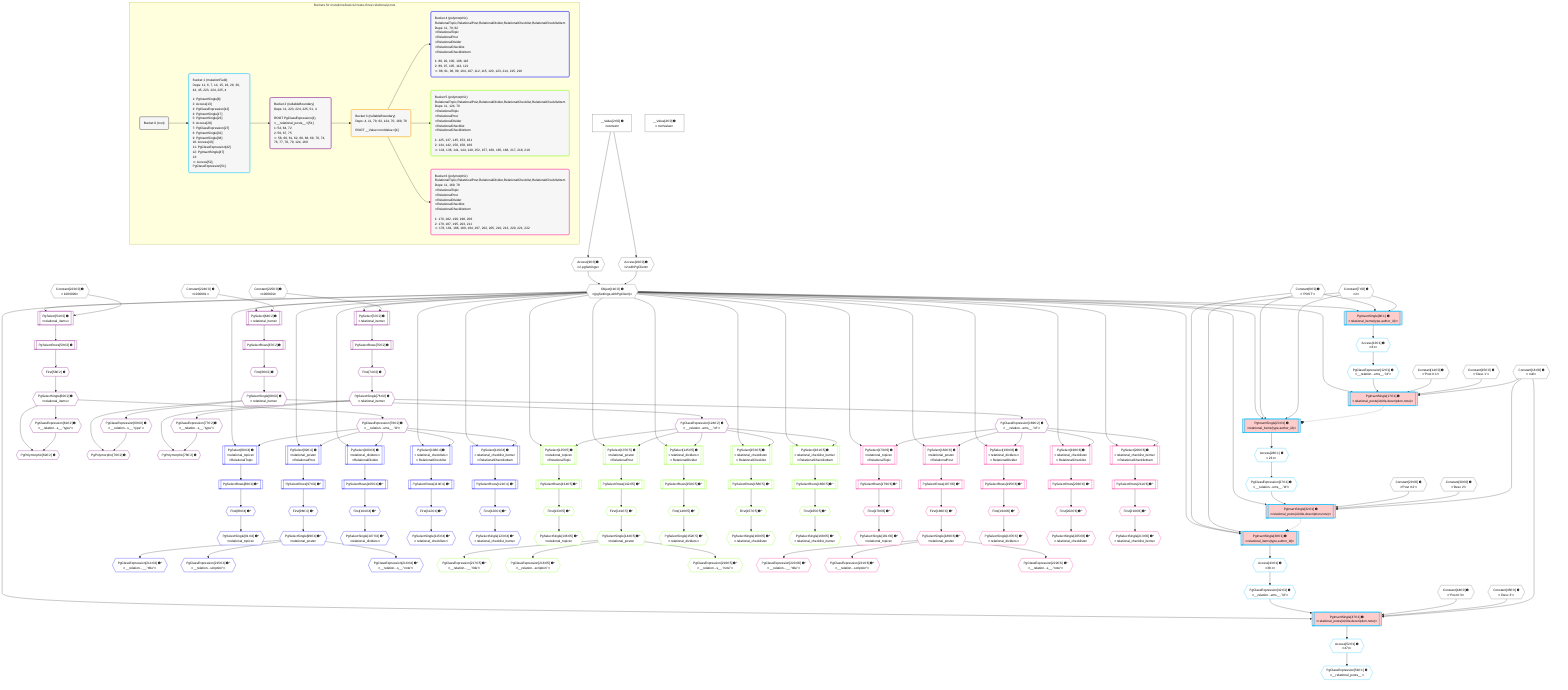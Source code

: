 %%{init: {'themeVariables': { 'fontSize': '12px'}}}%%
graph TD
    classDef path fill:#eee,stroke:#000,color:#000
    classDef plan fill:#fff,stroke-width:1px,color:#000
    classDef itemplan fill:#fff,stroke-width:2px,color:#000
    classDef unbatchedplan fill:#dff,stroke-width:1px,color:#000
    classDef sideeffectplan fill:#fcc,stroke-width:2px,color:#000
    classDef bucket fill:#f6f6f6,color:#000,stroke-width:2px,text-align:left

    subgraph "Buckets for mutations/basics/create-three-relational-posts"
    Bucket0("Bucket 0 (root)"):::bucket
    Bucket1("Bucket 1 (mutationField)<br />Deps: 11, 6, 7, 14, 15, 16, 29, 30, 44, 45, 223, 224, 225, 4<br /><br />1: PgInsertSingle[8]<br />2: Access[13]<br />3: PgClassExpression[12]<br />4: PgInsertSingle[17]<br />5: PgInsertSingle[23]<br />6: Access[28]<br />7: PgClassExpression[27]<br />8: PgInsertSingle[32]<br />9: PgInsertSingle[38]<br />10: Access[43]<br />11: PgClassExpression[42]<br />12: PgInsertSingle[47]<br />13: <br />ᐳ: Access[52], PgClassExpression[51]"):::bucket
    Bucket2("Bucket 2 (nullableBoundary)<br />Deps: 11, 223, 224, 225, 51, 4<br /><br />ROOT PgClassExpression{1}ᐸ__relational_posts__ᐳ[51]<br />1: 54, 64, 72<br />2: 59, 67, 75<br />ᐳ: 58, 60, 61, 62, 66, 68, 69, 70, 74, 76, 77, 78, 79, 124, 169"):::bucket
    Bucket3("Bucket 3 (nullableBoundary)<br />Deps: 4, 11, 79, 62, 124, 70, 169, 78<br /><br />ROOT __ValueᐸrootValueᐳ[4]"):::bucket
    Bucket4("Bucket 4 (polymorphic)<br />RelationalTopic,RelationalPost,RelationalDivider,RelationalChecklist,RelationalChecklistItem<br />Deps: 11, 79, 62<br />ᐳRelationalTopic<br />ᐳRelationalPost<br />ᐳRelationalDivider<br />ᐳRelationalChecklist<br />ᐳRelationalChecklistItem<br /><br />1: 80, 92, 100, 108, 116<br />2: 89, 97, 105, 113, 121<br />ᐳ: 88, 91, 96, 99, 104, 107, 112, 115, 120, 123, 214, 215, 216"):::bucket
    Bucket5("Bucket 5 (polymorphic)<br />RelationalTopic,RelationalPost,RelationalDivider,RelationalChecklist,RelationalChecklistItem<br />Deps: 11, 124, 70<br />ᐳRelationalTopic<br />ᐳRelationalPost<br />ᐳRelationalDivider<br />ᐳRelationalChecklist<br />ᐳRelationalChecklistItem<br /><br />1: 125, 137, 145, 153, 161<br />2: 134, 142, 150, 158, 166<br />ᐳ: 133, 136, 141, 144, 149, 152, 157, 160, 165, 168, 217, 218, 219"):::bucket
    Bucket6("Bucket 6 (polymorphic)<br />RelationalTopic,RelationalPost,RelationalDivider,RelationalChecklist,RelationalChecklistItem<br />Deps: 11, 169, 78<br />ᐳRelationalTopic<br />ᐳRelationalPost<br />ᐳRelationalDivider<br />ᐳRelationalChecklist<br />ᐳRelationalChecklistItem<br /><br />1: 170, 182, 190, 198, 206<br />2: 179, 187, 195, 203, 211<br />ᐳ: 178, 181, 186, 189, 194, 197, 202, 205, 210, 213, 220, 221, 222"):::bucket
    end
    Bucket0 --> Bucket1
    Bucket1 --> Bucket2
    Bucket2 --> Bucket3
    Bucket3 --> Bucket4 & Bucket5 & Bucket6

    %% plan dependencies
    Object11{{"Object[11∈0] ➊<br />ᐸ{pgSettings,withPgClient}ᐳ"}}:::plan
    Access9{{"Access[9∈0] ➊<br />ᐸ2.pgSettingsᐳ"}}:::plan
    Access10{{"Access[10∈0] ➊<br />ᐸ2.withPgClientᐳ"}}:::plan
    Access9 & Access10 --> Object11
    __Value2["__Value[2∈0] ➊<br />ᐸcontextᐳ"]:::plan
    __Value2 --> Access9
    __Value2 --> Access10
    __Value4["__Value[4∈0] ➊<br />ᐸrootValueᐳ"]:::plan
    Constant6{{"Constant[6∈0] ➊<br />ᐸ'POST'ᐳ"}}:::plan
    Constant7{{"Constant[7∈0] ➊<br />ᐸ2ᐳ"}}:::plan
    Constant14{{"Constant[14∈0] ➊<br />ᐸ'Post ꖛ1'ᐳ"}}:::plan
    Constant15{{"Constant[15∈0] ➊<br />ᐸ'Desc 1'ᐳ"}}:::plan
    Constant16{{"Constant[16∈0] ➊<br />ᐸnullᐳ"}}:::plan
    Constant29{{"Constant[29∈0] ➊<br />ᐸ'Post ꖛ2'ᐳ"}}:::plan
    Constant30{{"Constant[30∈0] ➊<br />ᐸ'Desc 2'ᐳ"}}:::plan
    Constant44{{"Constant[44∈0] ➊<br />ᐸ'Post ꖛ3'ᐳ"}}:::plan
    Constant45{{"Constant[45∈0] ➊<br />ᐸ'Desc 3'ᐳ"}}:::plan
    Constant223{{"Constant[223∈0] ➊<br />ᐸ1000000ᐳ"}}:::plan
    Constant224{{"Constant[224∈0] ➊<br />ᐸ1000001ᐳ"}}:::plan
    Constant225{{"Constant[225∈0] ➊<br />ᐸ1000002ᐳ"}}:::plan
    PgInsertSingle17[["PgInsertSingle[17∈1] ➊<br />ᐸrelational_posts(id,title,description,note)ᐳ"]]:::sideeffectplan
    PgClassExpression12{{"PgClassExpression[12∈1] ➊<br />ᐸ__relation...ems__.”id”ᐳ"}}:::plan
    Object11 & PgClassExpression12 & Constant14 & Constant15 & Constant16 --> PgInsertSingle17
    PgInsertSingle32[["PgInsertSingle[32∈1] ➊<br />ᐸrelational_posts(id,title,description,note)ᐳ"]]:::sideeffectplan
    PgClassExpression27{{"PgClassExpression[27∈1] ➊<br />ᐸ__relation...ems__.”id”ᐳ"}}:::plan
    Object11 & PgClassExpression27 & Constant29 & Constant30 & Constant16 --> PgInsertSingle32
    PgInsertSingle47[["PgInsertSingle[47∈1] ➊<br />ᐸrelational_posts(id,title,description,note)ᐳ"]]:::sideeffectplan
    PgClassExpression42{{"PgClassExpression[42∈1] ➊<br />ᐸ__relation...ems__.”id”ᐳ"}}:::plan
    Object11 & PgClassExpression42 & Constant44 & Constant45 & Constant16 --> PgInsertSingle47
    PgInsertSingle8[["PgInsertSingle[8∈1] ➊<br />ᐸrelational_items(type,author_id)ᐳ"]]:::sideeffectplan
    Object11 & Constant6 & Constant7 --> PgInsertSingle8
    PgInsertSingle23[["PgInsertSingle[23∈1] ➊<br />ᐸrelational_items(type,author_id)ᐳ"]]:::sideeffectplan
    Object11 & Constant6 & Constant7 --> PgInsertSingle23
    PgInsertSingle38[["PgInsertSingle[38∈1] ➊<br />ᐸrelational_items(type,author_id)ᐳ"]]:::sideeffectplan
    Object11 & Constant6 & Constant7 --> PgInsertSingle38
    Access13{{"Access[13∈1] ➊<br />ᐸ8.tᐳ"}}:::plan
    Access13 --> PgClassExpression12
    PgInsertSingle8 --> Access13
    Access28{{"Access[28∈1] ➊<br />ᐸ23.tᐳ"}}:::plan
    Access28 --> PgClassExpression27
    PgInsertSingle23 --> Access28
    Access43{{"Access[43∈1] ➊<br />ᐸ38.tᐳ"}}:::plan
    Access43 --> PgClassExpression42
    PgInsertSingle38 --> Access43
    PgClassExpression51{{"PgClassExpression[51∈1] ➊<br />ᐸ__relational_posts__ᐳ"}}:::plan
    Access52{{"Access[52∈1] ➊<br />ᐸ47.tᐳ"}}:::plan
    Access52 --> PgClassExpression51
    PgInsertSingle47 --> Access52
    PgSelect54[["PgSelect[54∈2] ➊<br />ᐸrelational_itemsᐳ"]]:::plan
    Object11 & Constant223 --> PgSelect54
    PgPolymorphic62{{"PgPolymorphic[62∈2] ➊"}}:::plan
    PgSelectSingle60{{"PgSelectSingle[60∈2] ➊<br />ᐸrelational_itemsᐳ"}}:::plan
    PgClassExpression61{{"PgClassExpression[61∈2] ➊<br />ᐸ__relation...s__.”type”ᐳ"}}:::plan
    PgSelectSingle60 & PgClassExpression61 --> PgPolymorphic62
    PgSelect64[["PgSelect[64∈2] ➊<br />ᐸrelational_itemsᐳ"]]:::plan
    Object11 & Constant224 --> PgSelect64
    PgPolymorphic70{{"PgPolymorphic[70∈2] ➊"}}:::plan
    PgSelectSingle68{{"PgSelectSingle[68∈2] ➊<br />ᐸrelational_itemsᐳ"}}:::plan
    PgClassExpression69{{"PgClassExpression[69∈2] ➊<br />ᐸ__relation...s__.”type”ᐳ"}}:::plan
    PgSelectSingle68 & PgClassExpression69 --> PgPolymorphic70
    PgSelect72[["PgSelect[72∈2] ➊<br />ᐸrelational_itemsᐳ"]]:::plan
    Object11 & Constant225 --> PgSelect72
    PgPolymorphic78{{"PgPolymorphic[78∈2] ➊"}}:::plan
    PgSelectSingle76{{"PgSelectSingle[76∈2] ➊<br />ᐸrelational_itemsᐳ"}}:::plan
    PgClassExpression77{{"PgClassExpression[77∈2] ➊<br />ᐸ__relation...s__.”type”ᐳ"}}:::plan
    PgSelectSingle76 & PgClassExpression77 --> PgPolymorphic78
    First58{{"First[58∈2] ➊"}}:::plan
    PgSelectRows59[["PgSelectRows[59∈2] ➊"]]:::plan
    PgSelectRows59 --> First58
    PgSelect54 --> PgSelectRows59
    First58 --> PgSelectSingle60
    PgSelectSingle60 --> PgClassExpression61
    First66{{"First[66∈2] ➊"}}:::plan
    PgSelectRows67[["PgSelectRows[67∈2] ➊"]]:::plan
    PgSelectRows67 --> First66
    PgSelect64 --> PgSelectRows67
    First66 --> PgSelectSingle68
    PgSelectSingle68 --> PgClassExpression69
    First74{{"First[74∈2] ➊"}}:::plan
    PgSelectRows75[["PgSelectRows[75∈2] ➊"]]:::plan
    PgSelectRows75 --> First74
    PgSelect72 --> PgSelectRows75
    First74 --> PgSelectSingle76
    PgSelectSingle76 --> PgClassExpression77
    PgClassExpression79{{"PgClassExpression[79∈2] ➊<br />ᐸ__relation...ems__.”id”ᐳ"}}:::plan
    PgSelectSingle60 --> PgClassExpression79
    PgClassExpression124{{"PgClassExpression[124∈2] ➊<br />ᐸ__relation...ems__.”id”ᐳ"}}:::plan
    PgSelectSingle68 --> PgClassExpression124
    PgClassExpression169{{"PgClassExpression[169∈2] ➊<br />ᐸ__relation...ems__.”id”ᐳ"}}:::plan
    PgSelectSingle76 --> PgClassExpression169
    PgSelect80[["PgSelect[80∈4] ➊<br />ᐸrelational_topicsᐳ<br />ᐳRelationalTopic"]]:::plan
    Object11 & PgClassExpression79 --> PgSelect80
    PgSelect92[["PgSelect[92∈4] ➊<br />ᐸrelational_postsᐳ<br />ᐳRelationalPost"]]:::plan
    Object11 & PgClassExpression79 --> PgSelect92
    PgSelect100[["PgSelect[100∈4] ➊<br />ᐸrelational_dividersᐳ<br />ᐳRelationalDivider"]]:::plan
    Object11 & PgClassExpression79 --> PgSelect100
    PgSelect108[["PgSelect[108∈4] ➊<br />ᐸrelational_checklistsᐳ<br />ᐳRelationalChecklist"]]:::plan
    Object11 & PgClassExpression79 --> PgSelect108
    PgSelect116[["PgSelect[116∈4] ➊<br />ᐸrelational_checklist_itemsᐳ<br />ᐳRelationalChecklistItem"]]:::plan
    Object11 & PgClassExpression79 --> PgSelect116
    First88{{"First[88∈4] ➊^"}}:::plan
    PgSelectRows89[["PgSelectRows[89∈4] ➊^"]]:::plan
    PgSelectRows89 --> First88
    PgSelect80 --> PgSelectRows89
    PgSelectSingle91{{"PgSelectSingle[91∈4] ➊^<br />ᐸrelational_topicsᐳ"}}:::plan
    First88 --> PgSelectSingle91
    First96{{"First[96∈4] ➊^"}}:::plan
    PgSelectRows97[["PgSelectRows[97∈4] ➊^"]]:::plan
    PgSelectRows97 --> First96
    PgSelect92 --> PgSelectRows97
    PgSelectSingle99{{"PgSelectSingle[99∈4] ➊^<br />ᐸrelational_postsᐳ"}}:::plan
    First96 --> PgSelectSingle99
    First104{{"First[104∈4] ➊^"}}:::plan
    PgSelectRows105[["PgSelectRows[105∈4] ➊^"]]:::plan
    PgSelectRows105 --> First104
    PgSelect100 --> PgSelectRows105
    PgSelectSingle107{{"PgSelectSingle[107∈4] ➊^<br />ᐸrelational_dividersᐳ"}}:::plan
    First104 --> PgSelectSingle107
    First112{{"First[112∈4] ➊^"}}:::plan
    PgSelectRows113[["PgSelectRows[113∈4] ➊^"]]:::plan
    PgSelectRows113 --> First112
    PgSelect108 --> PgSelectRows113
    PgSelectSingle115{{"PgSelectSingle[115∈4] ➊^<br />ᐸrelational_checklistsᐳ"}}:::plan
    First112 --> PgSelectSingle115
    First120{{"First[120∈4] ➊^"}}:::plan
    PgSelectRows121[["PgSelectRows[121∈4] ➊^"]]:::plan
    PgSelectRows121 --> First120
    PgSelect116 --> PgSelectRows121
    PgSelectSingle123{{"PgSelectSingle[123∈4] ➊^<br />ᐸrelational_checklist_itemsᐳ"}}:::plan
    First120 --> PgSelectSingle123
    PgClassExpression214{{"PgClassExpression[214∈4] ➊^<br />ᐸ__relation...__.”title”ᐳ"}}:::plan
    PgSelectSingle99 --> PgClassExpression214
    PgClassExpression215{{"PgClassExpression[215∈4] ➊^<br />ᐸ__relation...scription”ᐳ"}}:::plan
    PgSelectSingle99 --> PgClassExpression215
    PgClassExpression216{{"PgClassExpression[216∈4] ➊^<br />ᐸ__relation...s__.”note”ᐳ"}}:::plan
    PgSelectSingle99 --> PgClassExpression216
    PgSelect125[["PgSelect[125∈5] ➊<br />ᐸrelational_topicsᐳ<br />ᐳRelationalTopic"]]:::plan
    Object11 & PgClassExpression124 --> PgSelect125
    PgSelect137[["PgSelect[137∈5] ➊<br />ᐸrelational_postsᐳ<br />ᐳRelationalPost"]]:::plan
    Object11 & PgClassExpression124 --> PgSelect137
    PgSelect145[["PgSelect[145∈5] ➊<br />ᐸrelational_dividersᐳ<br />ᐳRelationalDivider"]]:::plan
    Object11 & PgClassExpression124 --> PgSelect145
    PgSelect153[["PgSelect[153∈5] ➊<br />ᐸrelational_checklistsᐳ<br />ᐳRelationalChecklist"]]:::plan
    Object11 & PgClassExpression124 --> PgSelect153
    PgSelect161[["PgSelect[161∈5] ➊<br />ᐸrelational_checklist_itemsᐳ<br />ᐳRelationalChecklistItem"]]:::plan
    Object11 & PgClassExpression124 --> PgSelect161
    First133{{"First[133∈5] ➊^"}}:::plan
    PgSelectRows134[["PgSelectRows[134∈5] ➊^"]]:::plan
    PgSelectRows134 --> First133
    PgSelect125 --> PgSelectRows134
    PgSelectSingle136{{"PgSelectSingle[136∈5] ➊^<br />ᐸrelational_topicsᐳ"}}:::plan
    First133 --> PgSelectSingle136
    First141{{"First[141∈5] ➊^"}}:::plan
    PgSelectRows142[["PgSelectRows[142∈5] ➊^"]]:::plan
    PgSelectRows142 --> First141
    PgSelect137 --> PgSelectRows142
    PgSelectSingle144{{"PgSelectSingle[144∈5] ➊^<br />ᐸrelational_postsᐳ"}}:::plan
    First141 --> PgSelectSingle144
    First149{{"First[149∈5] ➊^"}}:::plan
    PgSelectRows150[["PgSelectRows[150∈5] ➊^"]]:::plan
    PgSelectRows150 --> First149
    PgSelect145 --> PgSelectRows150
    PgSelectSingle152{{"PgSelectSingle[152∈5] ➊^<br />ᐸrelational_dividersᐳ"}}:::plan
    First149 --> PgSelectSingle152
    First157{{"First[157∈5] ➊^"}}:::plan
    PgSelectRows158[["PgSelectRows[158∈5] ➊^"]]:::plan
    PgSelectRows158 --> First157
    PgSelect153 --> PgSelectRows158
    PgSelectSingle160{{"PgSelectSingle[160∈5] ➊^<br />ᐸrelational_checklistsᐳ"}}:::plan
    First157 --> PgSelectSingle160
    First165{{"First[165∈5] ➊^"}}:::plan
    PgSelectRows166[["PgSelectRows[166∈5] ➊^"]]:::plan
    PgSelectRows166 --> First165
    PgSelect161 --> PgSelectRows166
    PgSelectSingle168{{"PgSelectSingle[168∈5] ➊^<br />ᐸrelational_checklist_itemsᐳ"}}:::plan
    First165 --> PgSelectSingle168
    PgClassExpression217{{"PgClassExpression[217∈5] ➊^<br />ᐸ__relation...__.”title”ᐳ"}}:::plan
    PgSelectSingle144 --> PgClassExpression217
    PgClassExpression218{{"PgClassExpression[218∈5] ➊^<br />ᐸ__relation...scription”ᐳ"}}:::plan
    PgSelectSingle144 --> PgClassExpression218
    PgClassExpression219{{"PgClassExpression[219∈5] ➊^<br />ᐸ__relation...s__.”note”ᐳ"}}:::plan
    PgSelectSingle144 --> PgClassExpression219
    PgSelect170[["PgSelect[170∈6] ➊<br />ᐸrelational_topicsᐳ<br />ᐳRelationalTopic"]]:::plan
    Object11 & PgClassExpression169 --> PgSelect170
    PgSelect182[["PgSelect[182∈6] ➊<br />ᐸrelational_postsᐳ<br />ᐳRelationalPost"]]:::plan
    Object11 & PgClassExpression169 --> PgSelect182
    PgSelect190[["PgSelect[190∈6] ➊<br />ᐸrelational_dividersᐳ<br />ᐳRelationalDivider"]]:::plan
    Object11 & PgClassExpression169 --> PgSelect190
    PgSelect198[["PgSelect[198∈6] ➊<br />ᐸrelational_checklistsᐳ<br />ᐳRelationalChecklist"]]:::plan
    Object11 & PgClassExpression169 --> PgSelect198
    PgSelect206[["PgSelect[206∈6] ➊<br />ᐸrelational_checklist_itemsᐳ<br />ᐳRelationalChecklistItem"]]:::plan
    Object11 & PgClassExpression169 --> PgSelect206
    First178{{"First[178∈6] ➊^"}}:::plan
    PgSelectRows179[["PgSelectRows[179∈6] ➊^"]]:::plan
    PgSelectRows179 --> First178
    PgSelect170 --> PgSelectRows179
    PgSelectSingle181{{"PgSelectSingle[181∈6] ➊^<br />ᐸrelational_topicsᐳ"}}:::plan
    First178 --> PgSelectSingle181
    First186{{"First[186∈6] ➊^"}}:::plan
    PgSelectRows187[["PgSelectRows[187∈6] ➊^"]]:::plan
    PgSelectRows187 --> First186
    PgSelect182 --> PgSelectRows187
    PgSelectSingle189{{"PgSelectSingle[189∈6] ➊^<br />ᐸrelational_postsᐳ"}}:::plan
    First186 --> PgSelectSingle189
    First194{{"First[194∈6] ➊^"}}:::plan
    PgSelectRows195[["PgSelectRows[195∈6] ➊^"]]:::plan
    PgSelectRows195 --> First194
    PgSelect190 --> PgSelectRows195
    PgSelectSingle197{{"PgSelectSingle[197∈6] ➊^<br />ᐸrelational_dividersᐳ"}}:::plan
    First194 --> PgSelectSingle197
    First202{{"First[202∈6] ➊^"}}:::plan
    PgSelectRows203[["PgSelectRows[203∈6] ➊^"]]:::plan
    PgSelectRows203 --> First202
    PgSelect198 --> PgSelectRows203
    PgSelectSingle205{{"PgSelectSingle[205∈6] ➊^<br />ᐸrelational_checklistsᐳ"}}:::plan
    First202 --> PgSelectSingle205
    First210{{"First[210∈6] ➊^"}}:::plan
    PgSelectRows211[["PgSelectRows[211∈6] ➊^"]]:::plan
    PgSelectRows211 --> First210
    PgSelect206 --> PgSelectRows211
    PgSelectSingle213{{"PgSelectSingle[213∈6] ➊^<br />ᐸrelational_checklist_itemsᐳ"}}:::plan
    First210 --> PgSelectSingle213
    PgClassExpression220{{"PgClassExpression[220∈6] ➊^<br />ᐸ__relation...__.”title”ᐳ"}}:::plan
    PgSelectSingle189 --> PgClassExpression220
    PgClassExpression221{{"PgClassExpression[221∈6] ➊^<br />ᐸ__relation...scription”ᐳ"}}:::plan
    PgSelectSingle189 --> PgClassExpression221
    PgClassExpression222{{"PgClassExpression[222∈6] ➊^<br />ᐸ__relation...s__.”note”ᐳ"}}:::plan
    PgSelectSingle189 --> PgClassExpression222

    %% define steps
    classDef bucket0 stroke:#696969
    class Bucket0,__Value2,__Value4,Constant6,Constant7,Access9,Access10,Object11,Constant14,Constant15,Constant16,Constant29,Constant30,Constant44,Constant45,Constant223,Constant224,Constant225 bucket0
    classDef bucket1 stroke:#00bfff
    class Bucket1,PgInsertSingle8,PgClassExpression12,Access13,PgInsertSingle17,PgInsertSingle23,PgClassExpression27,Access28,PgInsertSingle32,PgInsertSingle38,PgClassExpression42,Access43,PgInsertSingle47,PgClassExpression51,Access52 bucket1
    classDef bucket2 stroke:#7f007f
    class Bucket2,PgSelect54,First58,PgSelectRows59,PgSelectSingle60,PgClassExpression61,PgPolymorphic62,PgSelect64,First66,PgSelectRows67,PgSelectSingle68,PgClassExpression69,PgPolymorphic70,PgSelect72,First74,PgSelectRows75,PgSelectSingle76,PgClassExpression77,PgPolymorphic78,PgClassExpression79,PgClassExpression124,PgClassExpression169 bucket2
    classDef bucket3 stroke:#ffa500
    class Bucket3 bucket3
    classDef bucket4 stroke:#0000ff
    class Bucket4,PgSelect80,First88,PgSelectRows89,PgSelectSingle91,PgSelect92,First96,PgSelectRows97,PgSelectSingle99,PgSelect100,First104,PgSelectRows105,PgSelectSingle107,PgSelect108,First112,PgSelectRows113,PgSelectSingle115,PgSelect116,First120,PgSelectRows121,PgSelectSingle123,PgClassExpression214,PgClassExpression215,PgClassExpression216 bucket4
    classDef bucket5 stroke:#7fff00
    class Bucket5,PgSelect125,First133,PgSelectRows134,PgSelectSingle136,PgSelect137,First141,PgSelectRows142,PgSelectSingle144,PgSelect145,First149,PgSelectRows150,PgSelectSingle152,PgSelect153,First157,PgSelectRows158,PgSelectSingle160,PgSelect161,First165,PgSelectRows166,PgSelectSingle168,PgClassExpression217,PgClassExpression218,PgClassExpression219 bucket5
    classDef bucket6 stroke:#ff1493
    class Bucket6,PgSelect170,First178,PgSelectRows179,PgSelectSingle181,PgSelect182,First186,PgSelectRows187,PgSelectSingle189,PgSelect190,First194,PgSelectRows195,PgSelectSingle197,PgSelect198,First202,PgSelectRows203,PgSelectSingle205,PgSelect206,First210,PgSelectRows211,PgSelectSingle213,PgClassExpression220,PgClassExpression221,PgClassExpression222 bucket6

    %% implicit side effects
    PgInsertSingle17 -.-o PgInsertSingle23
    PgInsertSingle32 -.-o PgInsertSingle38